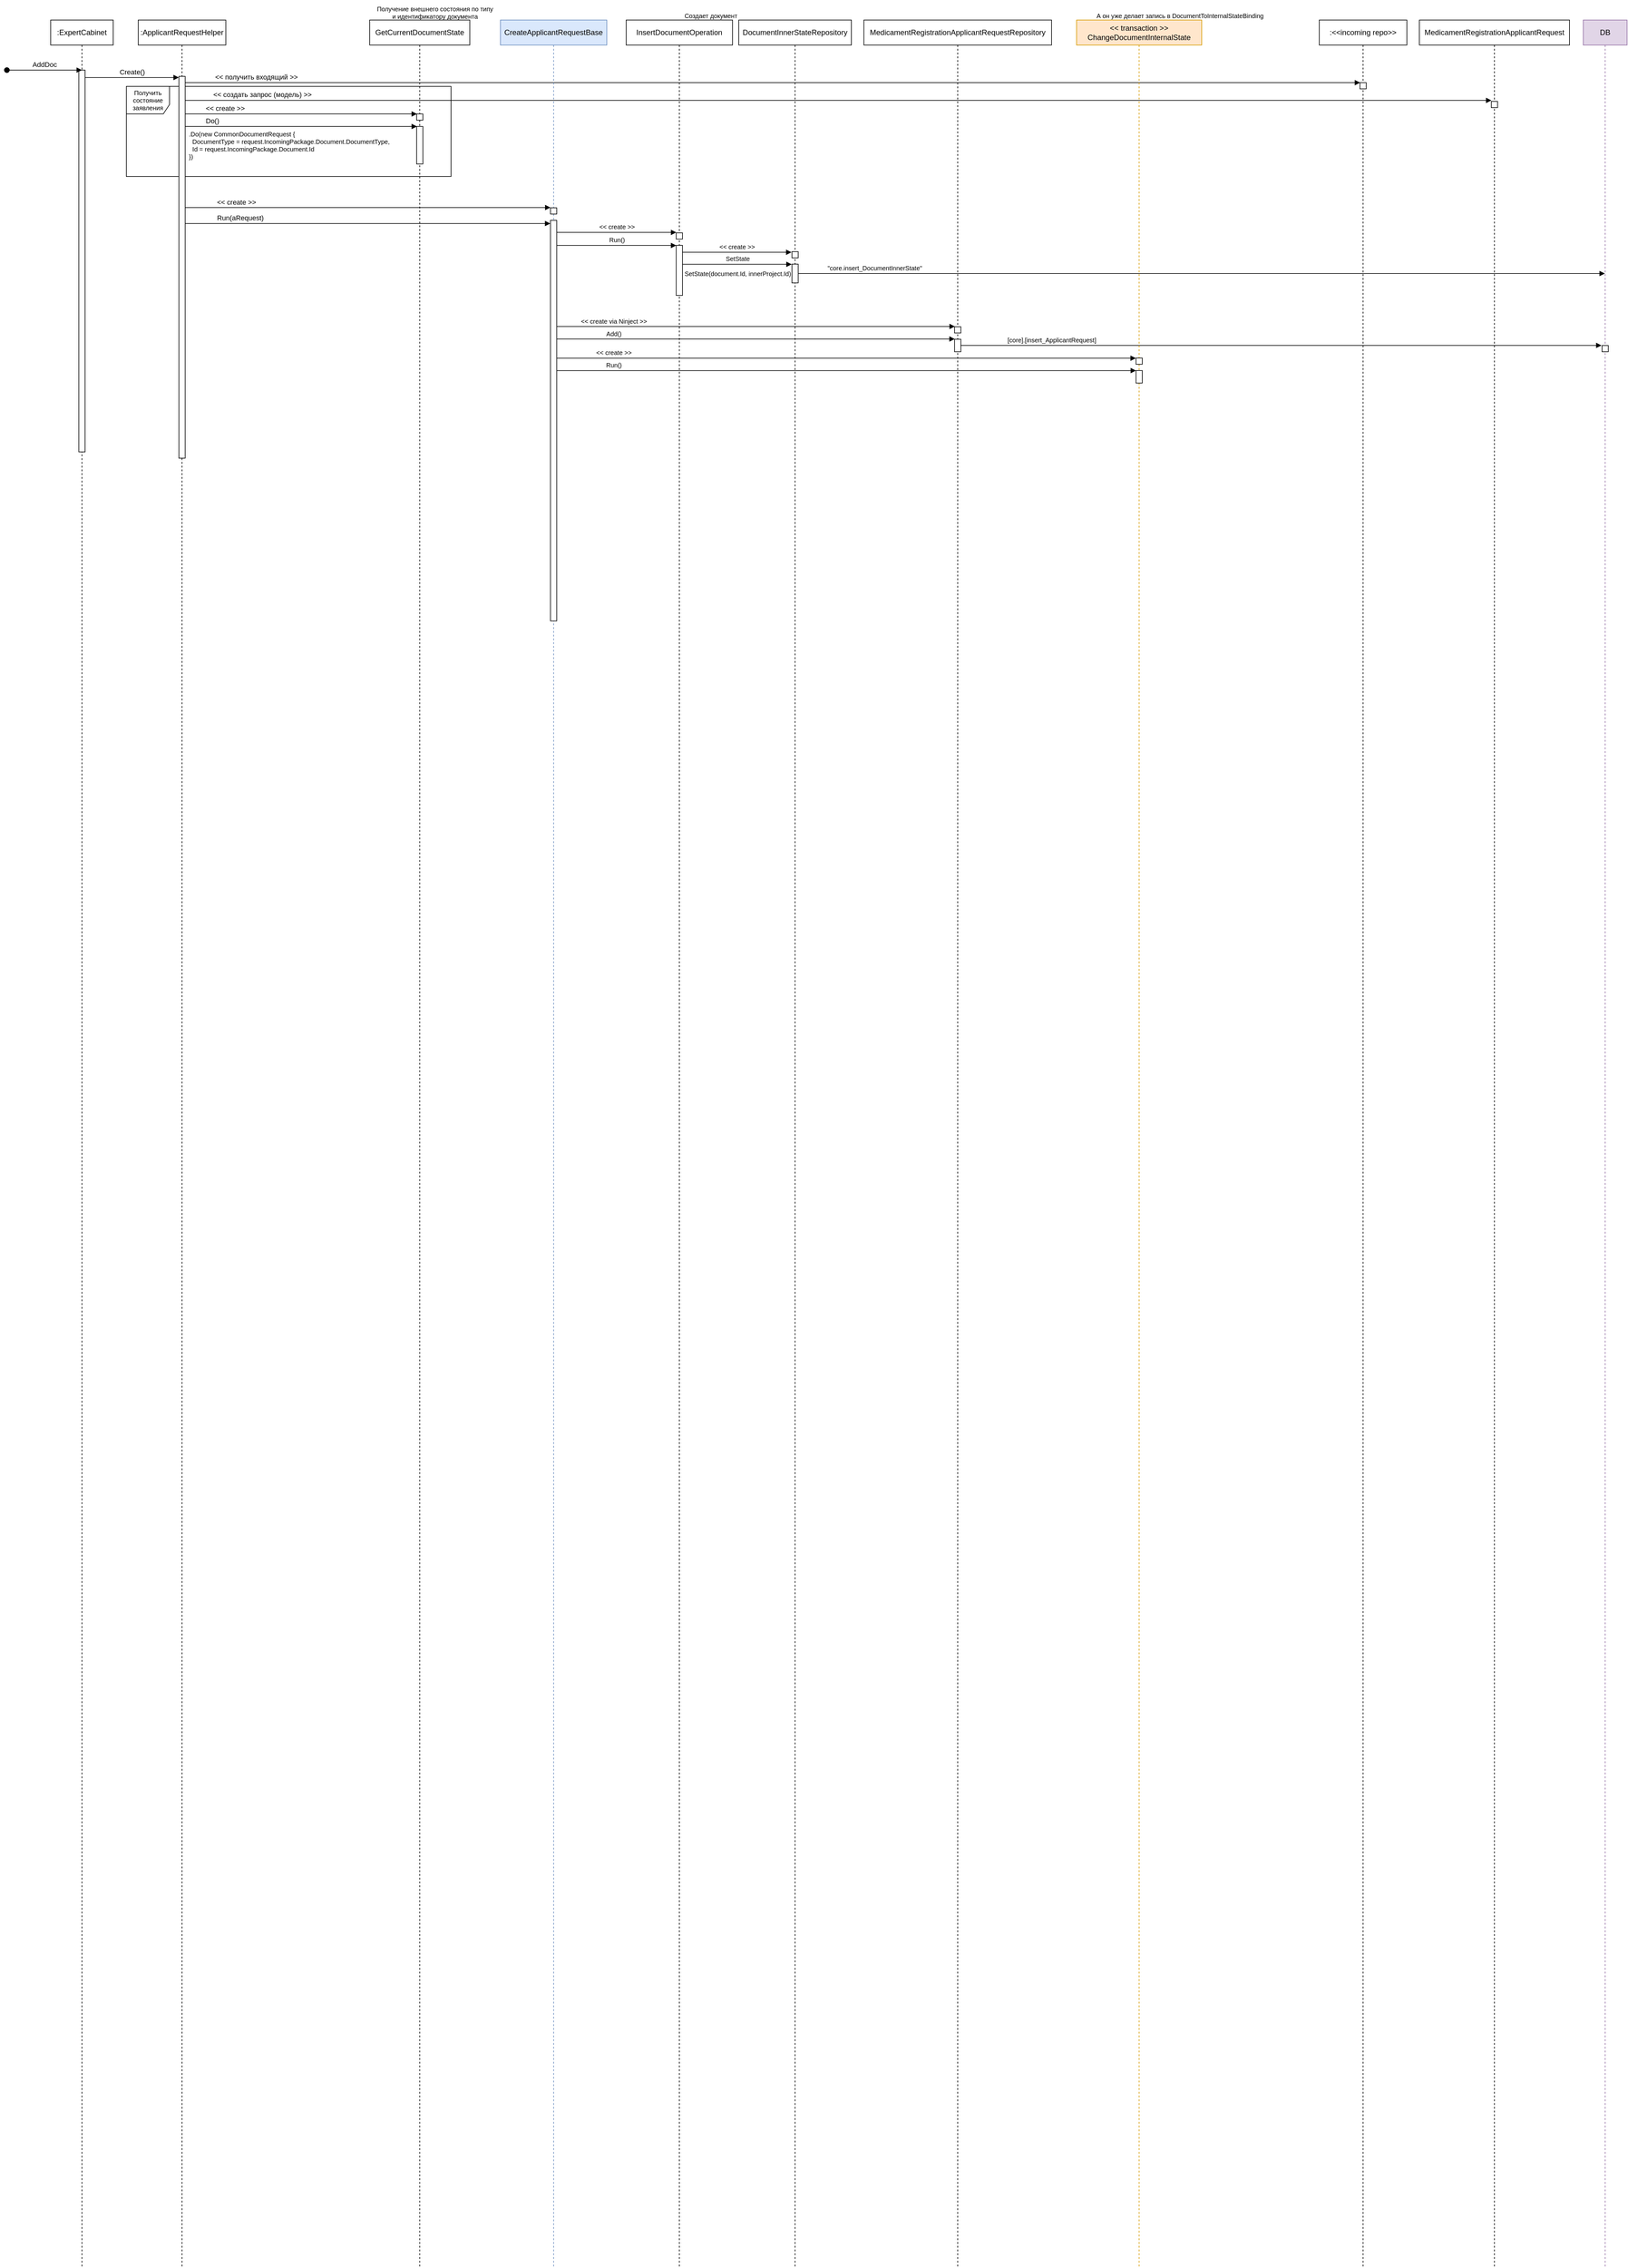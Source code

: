<mxfile version="20.5.3" type="github">
  <diagram id="wPDYnrMMsrVUktS3hOfH" name="Страница 1">
    <mxGraphModel dx="1701" dy="552" grid="1" gridSize="10" guides="1" tooltips="1" connect="1" arrows="1" fold="1" page="1" pageScale="1" pageWidth="827" pageHeight="1169" math="0" shadow="0">
      <root>
        <mxCell id="0" />
        <mxCell id="1" parent="0" />
        <mxCell id="OiXg59oZUQ7tXWbWP7Sv-57" value="SetState(document.Id, innerProject.Id)" style="text;html=1;align=center;verticalAlign=middle;resizable=0;points=[];autosize=1;strokeColor=none;fillColor=none;fontSize=10;" vertex="1" parent="1">
          <mxGeometry x="1043" y="430" width="190" height="30" as="geometry" />
        </mxCell>
        <mxCell id="OiXg59oZUQ7tXWbWP7Sv-24" value="Получить состояние заявления" style="shape=umlFrame;whiteSpace=wrap;html=1;fontSize=10;width=69;height=44;" vertex="1" parent="1">
          <mxGeometry x="161" y="146" width="519" height="144" as="geometry" />
        </mxCell>
        <mxCell id="OiXg59oZUQ7tXWbWP7Sv-2" value=":ExpertCabinet" style="shape=umlLifeline;perimeter=lifelinePerimeter;whiteSpace=wrap;html=1;container=1;collapsible=0;recursiveResize=0;outlineConnect=0;" vertex="1" parent="1">
          <mxGeometry x="40" y="40" width="100" height="3590" as="geometry" />
        </mxCell>
        <mxCell id="OiXg59oZUQ7tXWbWP7Sv-4" value="" style="html=1;points=[];perimeter=orthogonalPerimeter;" vertex="1" parent="OiXg59oZUQ7tXWbWP7Sv-2">
          <mxGeometry x="45" y="80" width="10" height="610" as="geometry" />
        </mxCell>
        <mxCell id="OiXg59oZUQ7tXWbWP7Sv-3" value="AddDoc" style="html=1;verticalAlign=bottom;startArrow=oval;startFill=1;endArrow=block;startSize=8;rounded=0;" edge="1" parent="1">
          <mxGeometry width="60" relative="1" as="geometry">
            <mxPoint x="-30" y="120" as="sourcePoint" />
            <mxPoint x="90" y="120" as="targetPoint" />
          </mxGeometry>
        </mxCell>
        <mxCell id="OiXg59oZUQ7tXWbWP7Sv-5" value=":ApplicantRequestHelper" style="shape=umlLifeline;perimeter=lifelinePerimeter;whiteSpace=wrap;html=1;container=1;collapsible=0;recursiveResize=0;outlineConnect=0;" vertex="1" parent="1">
          <mxGeometry x="180" y="40" width="140" height="3590" as="geometry" />
        </mxCell>
        <mxCell id="OiXg59oZUQ7tXWbWP7Sv-6" value="" style="html=1;points=[];perimeter=orthogonalPerimeter;" vertex="1" parent="OiXg59oZUQ7tXWbWP7Sv-5">
          <mxGeometry x="65" y="90" width="10" height="610" as="geometry" />
        </mxCell>
        <mxCell id="OiXg59oZUQ7tXWbWP7Sv-7" value="Create()" style="html=1;verticalAlign=bottom;endArrow=block;rounded=0;entryX=-0.015;entryY=0.003;entryDx=0;entryDy=0;entryPerimeter=0;" edge="1" parent="1" source="OiXg59oZUQ7tXWbWP7Sv-4" target="OiXg59oZUQ7tXWbWP7Sv-6">
          <mxGeometry width="80" relative="1" as="geometry">
            <mxPoint x="230" y="160" as="sourcePoint" />
            <mxPoint x="310" y="160" as="targetPoint" />
          </mxGeometry>
        </mxCell>
        <mxCell id="OiXg59oZUQ7tXWbWP7Sv-8" value=":&amp;lt;&amp;lt;incoming repo&amp;gt;&amp;gt;" style="shape=umlLifeline;perimeter=lifelinePerimeter;whiteSpace=wrap;html=1;container=1;collapsible=0;recursiveResize=0;outlineConnect=0;" vertex="1" parent="1">
          <mxGeometry x="2068" y="40" width="140" height="3590" as="geometry" />
        </mxCell>
        <mxCell id="OiXg59oZUQ7tXWbWP7Sv-9" value="" style="html=1;points=[];perimeter=orthogonalPerimeter;" vertex="1" parent="OiXg59oZUQ7tXWbWP7Sv-8">
          <mxGeometry x="65" y="100" width="10" height="10" as="geometry" />
        </mxCell>
        <mxCell id="OiXg59oZUQ7tXWbWP7Sv-10" value="&amp;lt;&amp;lt; получить входящий &amp;gt;&amp;gt;" style="html=1;verticalAlign=bottom;endArrow=block;rounded=0;entryX=0.025;entryY=0.001;entryDx=0;entryDy=0;entryPerimeter=0;align=left;" edge="1" parent="1" source="OiXg59oZUQ7tXWbWP7Sv-6" target="OiXg59oZUQ7tXWbWP7Sv-9">
          <mxGeometry x="-0.951" width="80" relative="1" as="geometry">
            <mxPoint x="380" y="220" as="sourcePoint" />
            <mxPoint x="460" y="220" as="targetPoint" />
            <mxPoint as="offset" />
          </mxGeometry>
        </mxCell>
        <mxCell id="OiXg59oZUQ7tXWbWP7Sv-11" value="MedicamentRegistrationApplicantRequest" style="shape=umlLifeline;perimeter=lifelinePerimeter;whiteSpace=wrap;html=1;container=1;collapsible=0;recursiveResize=0;outlineConnect=0;" vertex="1" parent="1">
          <mxGeometry x="2228" y="40" width="240" height="3590" as="geometry" />
        </mxCell>
        <mxCell id="OiXg59oZUQ7tXWbWP7Sv-12" value="" style="html=1;points=[];perimeter=orthogonalPerimeter;" vertex="1" parent="OiXg59oZUQ7tXWbWP7Sv-11">
          <mxGeometry x="115" y="130" width="10" height="10" as="geometry" />
        </mxCell>
        <mxCell id="OiXg59oZUQ7tXWbWP7Sv-13" value="&amp;lt;&amp;lt; создать запрос (модель) &amp;gt;&amp;gt;" style="html=1;verticalAlign=bottom;endArrow=block;rounded=0;entryX=0.012;entryY=-0.16;entryDx=0;entryDy=0;entryPerimeter=0;align=left;" edge="1" parent="1" source="OiXg59oZUQ7tXWbWP7Sv-6" target="OiXg59oZUQ7tXWbWP7Sv-12">
          <mxGeometry x="-0.959" width="80" relative="1" as="geometry">
            <mxPoint x="265" y="150.01" as="sourcePoint" />
            <mxPoint x="595.25" y="150.01" as="targetPoint" />
            <mxPoint as="offset" />
          </mxGeometry>
        </mxCell>
        <mxCell id="OiXg59oZUQ7tXWbWP7Sv-14" value="GetCurrentDocumentState" style="shape=umlLifeline;perimeter=lifelinePerimeter;whiteSpace=wrap;html=1;container=1;collapsible=0;recursiveResize=0;outlineConnect=0;" vertex="1" parent="1">
          <mxGeometry x="550" y="40" width="160" height="3590" as="geometry" />
        </mxCell>
        <mxCell id="OiXg59oZUQ7tXWbWP7Sv-15" value="" style="html=1;points=[];perimeter=orthogonalPerimeter;" vertex="1" parent="OiXg59oZUQ7tXWbWP7Sv-14">
          <mxGeometry x="75" y="150" width="10" height="10" as="geometry" />
        </mxCell>
        <mxCell id="OiXg59oZUQ7tXWbWP7Sv-19" value="" style="html=1;points=[];perimeter=orthogonalPerimeter;" vertex="1" parent="OiXg59oZUQ7tXWbWP7Sv-14">
          <mxGeometry x="75" y="170" width="10" height="60" as="geometry" />
        </mxCell>
        <mxCell id="OiXg59oZUQ7tXWbWP7Sv-18" value="&amp;lt;&amp;lt; create &amp;gt;&amp;gt;" style="html=1;verticalAlign=bottom;endArrow=block;rounded=0;entryX=0.053;entryY=0.001;entryDx=0;entryDy=0;entryPerimeter=0;align=left;" edge="1" parent="1" source="OiXg59oZUQ7tXWbWP7Sv-6" target="OiXg59oZUQ7tXWbWP7Sv-15">
          <mxGeometry x="-0.834" width="80" relative="1" as="geometry">
            <mxPoint x="350" y="190" as="sourcePoint" />
            <mxPoint x="430" y="190" as="targetPoint" />
            <mxPoint as="offset" />
          </mxGeometry>
        </mxCell>
        <mxCell id="OiXg59oZUQ7tXWbWP7Sv-20" value="Do()" style="html=1;verticalAlign=bottom;endArrow=block;rounded=0;entryX=0.053;entryY=0.001;entryDx=0;entryDy=0;entryPerimeter=0;align=left;" edge="1" parent="1" target="OiXg59oZUQ7tXWbWP7Sv-19" source="OiXg59oZUQ7tXWbWP7Sv-6">
          <mxGeometry x="-0.834" width="80" relative="1" as="geometry">
            <mxPoint x="255" y="210.01" as="sourcePoint" />
            <mxPoint x="430" y="210" as="targetPoint" />
            <mxPoint as="offset" />
          </mxGeometry>
        </mxCell>
        <mxCell id="OiXg59oZUQ7tXWbWP7Sv-21" value="&lt;div style=&quot;font-size: 10px;&quot;&gt;.Do(new CommonDocumentRequest&amp;nbsp;&lt;span style=&quot;background-color: initial;&quot;&gt;{&lt;/span&gt;&lt;/div&gt;&lt;div style=&quot;font-size: 10px;&quot;&gt;&amp;nbsp; DocumentType = request.IncomingPackage.Document.DocumentType,&lt;/div&gt;&lt;div style=&quot;font-size: 10px;&quot;&gt;&amp;nbsp; Id = request.IncomingPackage.Document.Id&lt;/div&gt;&lt;div style=&quot;font-size: 10px;&quot;&gt;})&lt;/div&gt;" style="text;html=1;align=left;verticalAlign=middle;resizable=0;points=[];autosize=1;strokeColor=none;fillColor=none;fontSize=10;" vertex="1" parent="1">
          <mxGeometry x="259" y="210" width="340" height="60" as="geometry" />
        </mxCell>
        <mxCell id="OiXg59oZUQ7tXWbWP7Sv-22" value="Получение внешнего состояния по типу &lt;br&gt;и идентификатору документа" style="text;html=1;align=center;verticalAlign=middle;resizable=0;points=[];autosize=1;strokeColor=none;fillColor=none;fontSize=10;" vertex="1" parent="1">
          <mxGeometry x="549" y="8" width="210" height="40" as="geometry" />
        </mxCell>
        <mxCell id="OiXg59oZUQ7tXWbWP7Sv-25" value="CreateApplicantRequestBase" style="shape=umlLifeline;perimeter=lifelinePerimeter;whiteSpace=wrap;html=1;container=1;collapsible=0;recursiveResize=0;outlineConnect=0;fillColor=#dae8fc;strokeColor=#6c8ebf;" vertex="1" parent="1">
          <mxGeometry x="759" y="40" width="170" height="3590" as="geometry" />
        </mxCell>
        <mxCell id="OiXg59oZUQ7tXWbWP7Sv-26" value="" style="html=1;points=[];perimeter=orthogonalPerimeter;" vertex="1" parent="OiXg59oZUQ7tXWbWP7Sv-25">
          <mxGeometry x="80" y="300" width="10" height="10" as="geometry" />
        </mxCell>
        <mxCell id="OiXg59oZUQ7tXWbWP7Sv-27" value="" style="html=1;points=[];perimeter=orthogonalPerimeter;" vertex="1" parent="OiXg59oZUQ7tXWbWP7Sv-25">
          <mxGeometry x="80" y="320" width="10" height="640" as="geometry" />
        </mxCell>
        <mxCell id="OiXg59oZUQ7tXWbWP7Sv-28" value="&amp;lt;&amp;lt; create &amp;gt;&amp;gt;" style="html=1;verticalAlign=bottom;endArrow=block;rounded=0;entryX=-0.006;entryY=-0.039;entryDx=0;entryDy=0;entryPerimeter=0;align=left;" edge="1" parent="1" source="OiXg59oZUQ7tXWbWP7Sv-6" target="OiXg59oZUQ7tXWbWP7Sv-26">
          <mxGeometry x="-0.834" width="80" relative="1" as="geometry">
            <mxPoint x="265" y="200.01" as="sourcePoint" />
            <mxPoint x="635.53" y="200.01" as="targetPoint" />
            <mxPoint as="offset" />
          </mxGeometry>
        </mxCell>
        <mxCell id="OiXg59oZUQ7tXWbWP7Sv-29" value="Run(aRequest)" style="html=1;verticalAlign=bottom;endArrow=block;rounded=0;entryX=-0.027;entryY=0.008;entryDx=0;entryDy=0;entryPerimeter=0;align=left;" edge="1" parent="1" source="OiXg59oZUQ7tXWbWP7Sv-6" target="OiXg59oZUQ7tXWbWP7Sv-27">
          <mxGeometry x="-0.834" width="80" relative="1" as="geometry">
            <mxPoint x="265" y="349.61" as="sourcePoint" />
            <mxPoint x="848.94" y="349.61" as="targetPoint" />
            <mxPoint as="offset" />
          </mxGeometry>
        </mxCell>
        <mxCell id="OiXg59oZUQ7tXWbWP7Sv-30" value="MedicamentRegistrationApplicantRequestRepository" style="shape=umlLifeline;perimeter=lifelinePerimeter;whiteSpace=wrap;html=1;container=1;collapsible=0;recursiveResize=0;outlineConnect=0;" vertex="1" parent="1">
          <mxGeometry x="1340" y="40" width="300" height="3590" as="geometry" />
        </mxCell>
        <mxCell id="OiXg59oZUQ7tXWbWP7Sv-31" value="" style="html=1;points=[];perimeter=orthogonalPerimeter;" vertex="1" parent="OiXg59oZUQ7tXWbWP7Sv-30">
          <mxGeometry x="145" y="490" width="10" height="10" as="geometry" />
        </mxCell>
        <mxCell id="OiXg59oZUQ7tXWbWP7Sv-44" value="" style="html=1;points=[];perimeter=orthogonalPerimeter;" vertex="1" parent="OiXg59oZUQ7tXWbWP7Sv-30">
          <mxGeometry x="145" y="510" width="10" height="20" as="geometry" />
        </mxCell>
        <mxCell id="OiXg59oZUQ7tXWbWP7Sv-32" value="&amp;lt;&amp;lt; create via Ninject &amp;gt;&amp;gt;" style="html=1;verticalAlign=bottom;endArrow=block;rounded=0;fontSize=10;entryX=0.037;entryY=-0.043;entryDx=0;entryDy=0;entryPerimeter=0;" edge="1" parent="1" source="OiXg59oZUQ7tXWbWP7Sv-27" target="OiXg59oZUQ7tXWbWP7Sv-31">
          <mxGeometry x="-0.714" width="80" relative="1" as="geometry">
            <mxPoint x="1020" y="410" as="sourcePoint" />
            <mxPoint x="1100" y="410" as="targetPoint" />
            <mxPoint as="offset" />
          </mxGeometry>
        </mxCell>
        <mxCell id="OiXg59oZUQ7tXWbWP7Sv-33" value="InsertDocumentOperation" style="shape=umlLifeline;perimeter=lifelinePerimeter;whiteSpace=wrap;html=1;container=1;collapsible=0;recursiveResize=0;outlineConnect=0;" vertex="1" parent="1">
          <mxGeometry x="960" y="40" width="170" height="3590" as="geometry" />
        </mxCell>
        <mxCell id="OiXg59oZUQ7tXWbWP7Sv-34" value="" style="html=1;points=[];perimeter=orthogonalPerimeter;" vertex="1" parent="OiXg59oZUQ7tXWbWP7Sv-33">
          <mxGeometry x="80" y="340" width="10" height="10" as="geometry" />
        </mxCell>
        <mxCell id="OiXg59oZUQ7tXWbWP7Sv-35" value="" style="html=1;points=[];perimeter=orthogonalPerimeter;" vertex="1" parent="OiXg59oZUQ7tXWbWP7Sv-33">
          <mxGeometry x="80" y="360" width="10" height="80" as="geometry" />
        </mxCell>
        <mxCell id="OiXg59oZUQ7tXWbWP7Sv-36" value="&amp;lt;&amp;lt; create &amp;gt;&amp;gt;" style="html=1;verticalAlign=bottom;endArrow=block;rounded=0;fontSize=10;entryX=0.008;entryY=-0.069;entryDx=0;entryDy=0;entryPerimeter=0;" edge="1" parent="1" source="OiXg59oZUQ7tXWbWP7Sv-27" target="OiXg59oZUQ7tXWbWP7Sv-34">
          <mxGeometry width="80" relative="1" as="geometry">
            <mxPoint x="1020" y="460" as="sourcePoint" />
            <mxPoint x="1100" y="460" as="targetPoint" />
          </mxGeometry>
        </mxCell>
        <mxCell id="OiXg59oZUQ7tXWbWP7Sv-37" value="Run()" style="html=1;verticalAlign=bottom;endArrow=block;rounded=0;fontSize=10;entryX=0.004;entryY=0.002;entryDx=0;entryDy=0;entryPerimeter=0;" edge="1" parent="1" source="OiXg59oZUQ7tXWbWP7Sv-27" target="OiXg59oZUQ7tXWbWP7Sv-35">
          <mxGeometry width="80" relative="1" as="geometry">
            <mxPoint x="859" y="389.31" as="sourcePoint" />
            <mxPoint x="1050.08" y="389.31" as="targetPoint" />
          </mxGeometry>
        </mxCell>
        <mxCell id="OiXg59oZUQ7tXWbWP7Sv-38" value="Создает документ" style="text;html=1;align=center;verticalAlign=middle;resizable=0;points=[];autosize=1;strokeColor=none;fillColor=none;fontSize=10;" vertex="1" parent="1">
          <mxGeometry x="1040" y="18" width="110" height="30" as="geometry" />
        </mxCell>
        <mxCell id="OiXg59oZUQ7tXWbWP7Sv-39" value="DocumentInnerStateRepository" style="shape=umlLifeline;perimeter=lifelinePerimeter;whiteSpace=wrap;html=1;container=1;collapsible=0;recursiveResize=0;outlineConnect=0;" vertex="1" parent="1">
          <mxGeometry x="1140" y="40" width="180" height="3590" as="geometry" />
        </mxCell>
        <mxCell id="OiXg59oZUQ7tXWbWP7Sv-40" value="" style="html=1;points=[];perimeter=orthogonalPerimeter;" vertex="1" parent="OiXg59oZUQ7tXWbWP7Sv-39">
          <mxGeometry x="85" y="370" width="10" height="10" as="geometry" />
        </mxCell>
        <mxCell id="OiXg59oZUQ7tXWbWP7Sv-41" value="" style="html=1;points=[];perimeter=orthogonalPerimeter;" vertex="1" parent="OiXg59oZUQ7tXWbWP7Sv-39">
          <mxGeometry x="85" y="390" width="10" height="30" as="geometry" />
        </mxCell>
        <mxCell id="OiXg59oZUQ7tXWbWP7Sv-42" value="&amp;lt;&amp;lt; create &amp;gt;&amp;gt;" style="html=1;verticalAlign=bottom;endArrow=block;rounded=0;fontSize=10;entryX=-0.084;entryY=0.102;entryDx=0;entryDy=0;entryPerimeter=0;" edge="1" parent="1" source="OiXg59oZUQ7tXWbWP7Sv-35" target="OiXg59oZUQ7tXWbWP7Sv-40">
          <mxGeometry width="80" relative="1" as="geometry">
            <mxPoint x="1160" y="410" as="sourcePoint" />
            <mxPoint x="1240" y="410" as="targetPoint" />
          </mxGeometry>
        </mxCell>
        <mxCell id="OiXg59oZUQ7tXWbWP7Sv-43" value="Add()" style="html=1;verticalAlign=bottom;endArrow=block;rounded=0;fontSize=10;entryX=0.019;entryY=-0.019;entryDx=0;entryDy=0;entryPerimeter=0;" edge="1" parent="1" source="OiXg59oZUQ7tXWbWP7Sv-27" target="OiXg59oZUQ7tXWbWP7Sv-44">
          <mxGeometry x="-0.714" width="80" relative="1" as="geometry">
            <mxPoint x="859" y="539.57" as="sourcePoint" />
            <mxPoint x="1495.37" y="539.57" as="targetPoint" />
            <mxPoint as="offset" />
          </mxGeometry>
        </mxCell>
        <mxCell id="OiXg59oZUQ7tXWbWP7Sv-45" value="DB" style="shape=umlLifeline;perimeter=lifelinePerimeter;whiteSpace=wrap;html=1;container=1;collapsible=0;recursiveResize=0;outlineConnect=0;fillColor=#e1d5e7;strokeColor=#9673a6;" vertex="1" parent="1">
          <mxGeometry x="2490" y="40" width="70" height="3590" as="geometry" />
        </mxCell>
        <mxCell id="OiXg59oZUQ7tXWbWP7Sv-46" value="" style="html=1;points=[];perimeter=orthogonalPerimeter;" vertex="1" parent="OiXg59oZUQ7tXWbWP7Sv-45">
          <mxGeometry x="30" y="520" width="10" height="10" as="geometry" />
        </mxCell>
        <mxCell id="OiXg59oZUQ7tXWbWP7Sv-47" value="[core].[insert_ApplicantRequest]" style="html=1;verticalAlign=bottom;endArrow=block;rounded=0;fontSize=10;entryX=-0.093;entryY=-0.013;entryDx=0;entryDy=0;entryPerimeter=0;" edge="1" parent="1" source="OiXg59oZUQ7tXWbWP7Sv-44" target="OiXg59oZUQ7tXWbWP7Sv-46">
          <mxGeometry x="-0.717" width="80" relative="1" as="geometry">
            <mxPoint x="1540" y="530" as="sourcePoint" />
            <mxPoint x="1709.16" y="530" as="targetPoint" />
            <mxPoint as="offset" />
          </mxGeometry>
        </mxCell>
        <mxCell id="OiXg59oZUQ7tXWbWP7Sv-49" value="SetState" style="html=1;verticalAlign=bottom;endArrow=block;rounded=0;fontSize=10;entryX=-0.047;entryY=0.009;entryDx=0;entryDy=0;entryPerimeter=0;" edge="1" parent="1" source="OiXg59oZUQ7tXWbWP7Sv-35" target="OiXg59oZUQ7tXWbWP7Sv-41">
          <mxGeometry width="80" relative="1" as="geometry">
            <mxPoint x="859" y="410.16" as="sourcePoint" />
            <mxPoint x="1050.04" y="410.16" as="targetPoint" />
          </mxGeometry>
        </mxCell>
        <mxCell id="OiXg59oZUQ7tXWbWP7Sv-50" value="&amp;lt;&amp;lt; transaction &amp;gt;&amp;gt;&lt;br&gt;ChangeDocumentInternalState" style="shape=umlLifeline;perimeter=lifelinePerimeter;whiteSpace=wrap;html=1;container=1;collapsible=0;recursiveResize=0;outlineConnect=0;fillColor=#ffe6cc;strokeColor=#d79b00;" vertex="1" parent="1">
          <mxGeometry x="1680" y="40" width="200" height="3590" as="geometry" />
        </mxCell>
        <mxCell id="OiXg59oZUQ7tXWbWP7Sv-51" value="" style="html=1;points=[];perimeter=orthogonalPerimeter;" vertex="1" parent="OiXg59oZUQ7tXWbWP7Sv-50">
          <mxGeometry x="95" y="540" width="10" height="10" as="geometry" />
        </mxCell>
        <mxCell id="OiXg59oZUQ7tXWbWP7Sv-52" value="" style="html=1;points=[];perimeter=orthogonalPerimeter;" vertex="1" parent="OiXg59oZUQ7tXWbWP7Sv-50">
          <mxGeometry x="95" y="560" width="10" height="20" as="geometry" />
        </mxCell>
        <mxCell id="OiXg59oZUQ7tXWbWP7Sv-53" value="&amp;lt;&amp;lt; create &amp;gt;&amp;gt;" style="html=1;verticalAlign=bottom;endArrow=block;rounded=0;fontSize=10;entryX=-0.026;entryY=0.031;entryDx=0;entryDy=0;entryPerimeter=0;" edge="1" parent="1" source="OiXg59oZUQ7tXWbWP7Sv-27" target="OiXg59oZUQ7tXWbWP7Sv-51">
          <mxGeometry x="-0.803" width="80" relative="1" as="geometry">
            <mxPoint x="859" y="389.31" as="sourcePoint" />
            <mxPoint x="1770" y="580" as="targetPoint" />
            <mxPoint as="offset" />
          </mxGeometry>
        </mxCell>
        <mxCell id="OiXg59oZUQ7tXWbWP7Sv-54" value="Run()" style="html=1;verticalAlign=bottom;endArrow=block;rounded=0;fontSize=10;entryX=0.001;entryY=0.004;entryDx=0;entryDy=0;entryPerimeter=0;" edge="1" parent="1" source="OiXg59oZUQ7tXWbWP7Sv-27" target="OiXg59oZUQ7tXWbWP7Sv-52">
          <mxGeometry x="-0.803" width="80" relative="1" as="geometry">
            <mxPoint x="859" y="590.31" as="sourcePoint" />
            <mxPoint x="1784.74" y="590.31" as="targetPoint" />
            <mxPoint as="offset" />
          </mxGeometry>
        </mxCell>
        <mxCell id="OiXg59oZUQ7tXWbWP7Sv-55" value="А он уже делает запись в&amp;nbsp;DocumentToInternalStateBinding" style="text;html=1;align=center;verticalAlign=middle;resizable=0;points=[];autosize=1;strokeColor=none;fillColor=none;fontSize=10;" vertex="1" parent="1">
          <mxGeometry x="1700" y="18" width="290" height="30" as="geometry" />
        </mxCell>
        <mxCell id="OiXg59oZUQ7tXWbWP7Sv-58" value="&quot;core.insert_DocumentInnerState&quot;" style="html=1;verticalAlign=bottom;endArrow=block;rounded=0;fontSize=10;align=left;" edge="1" parent="1" source="OiXg59oZUQ7tXWbWP7Sv-41" target="OiXg59oZUQ7tXWbWP7Sv-45">
          <mxGeometry x="-0.93" width="80" relative="1" as="geometry">
            <mxPoint x="1330" y="370" as="sourcePoint" />
            <mxPoint x="1430" y="350" as="targetPoint" />
            <mxPoint as="offset" />
          </mxGeometry>
        </mxCell>
      </root>
    </mxGraphModel>
  </diagram>
</mxfile>
